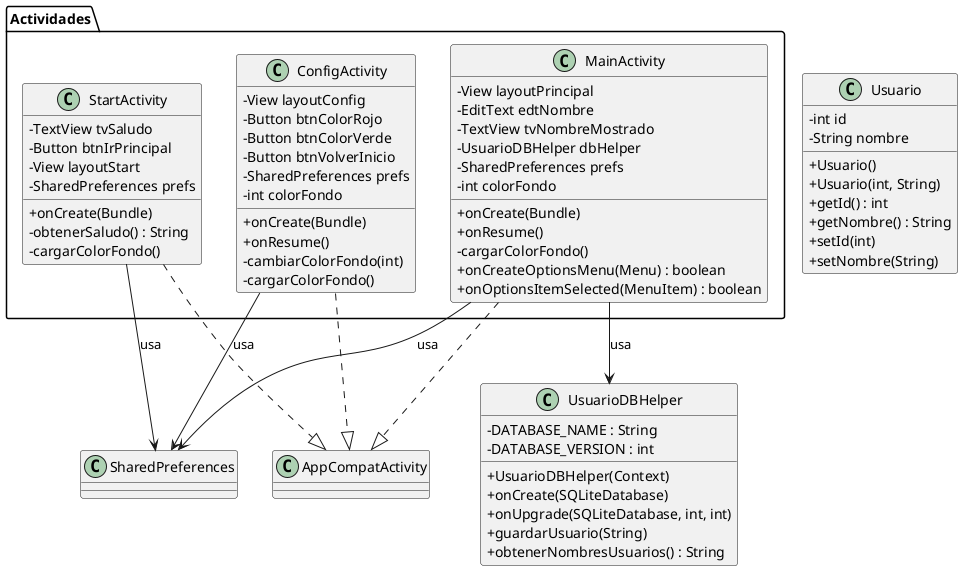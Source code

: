 @startuml
skinparam classAttributeIconSize 0

package "Actividades" {
    class StartActivity {
        + onCreate(Bundle)
        - obtenerSaludo() : String
        - cargarColorFondo()
        - TextView tvSaludo
        - Button btnIrPrincipal
        - View layoutStart
        - SharedPreferences prefs
    }

    class MainActivity {
        + onCreate(Bundle)
        + onResume()
        - cargarColorFondo()
        + onCreateOptionsMenu(Menu) : boolean
        + onOptionsItemSelected(MenuItem) : boolean
        - View layoutPrincipal
        - EditText edtNombre
        - TextView tvNombreMostrado
        - UsuarioDBHelper dbHelper
        - SharedPreferences prefs
        - int colorFondo
    }

    class ConfigActivity {
        + onCreate(Bundle)
        + onResume()
        - cambiarColorFondo(int)
        - cargarColorFondo()
        - View layoutConfig
        - Button btnColorRojo
        - Button btnColorVerde
        - Button btnVolverInicio
        - SharedPreferences prefs
        - int colorFondo
    }
}

class UsuarioDBHelper {
    + UsuarioDBHelper(Context)
    + onCreate(SQLiteDatabase)
    + onUpgrade(SQLiteDatabase, int, int)
    + guardarUsuario(String)
    + obtenerNombresUsuarios() : String
    - DATABASE_NAME : String
    - DATABASE_VERSION : int
}

class Usuario {
    - int id
    - String nombre
    + Usuario()
    + Usuario(int, String)
    + getId() : int
    + getNombre() : String
    + setId(int)
    + setNombre(String)
}

' Relaciones
StartActivity ..|> AppCompatActivity
MainActivity ..|> AppCompatActivity
ConfigActivity ..|> AppCompatActivity

MainActivity --> UsuarioDBHelper : usa
MainActivity --> SharedPreferences : usa
ConfigActivity --> SharedPreferences : usa
StartActivity --> SharedPreferences : usa

@enduml
